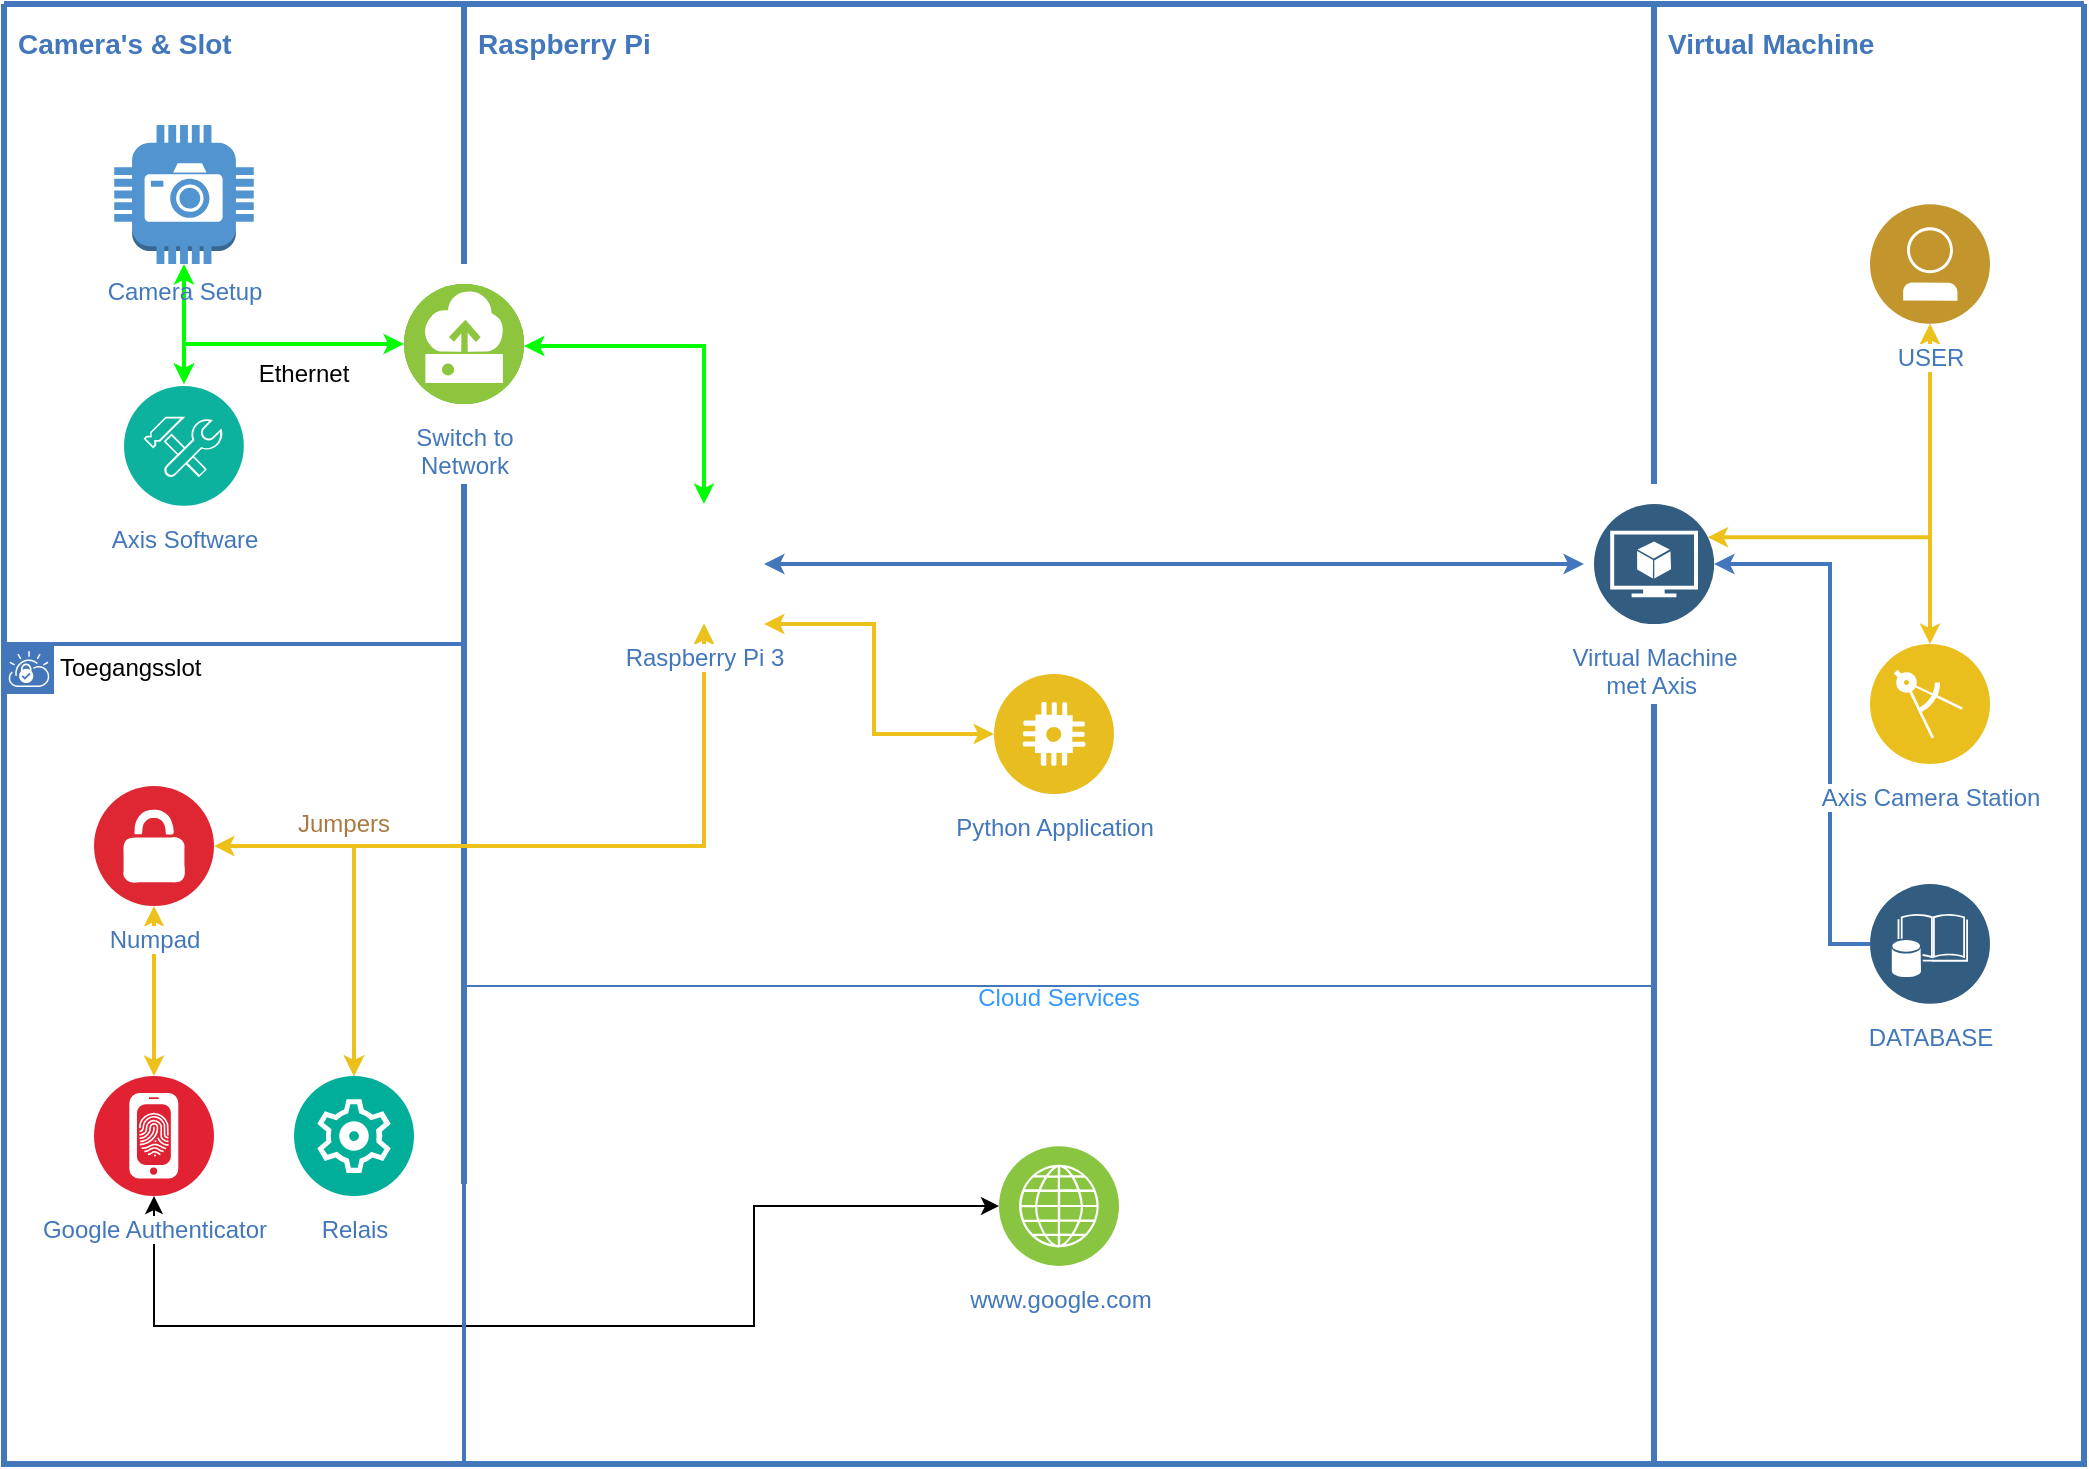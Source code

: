 <mxfile version="24.7.17">
  <diagram id="2f404044-711c-603c-8f00-f6bb4c023d3c" name="Page-1">
    <mxGraphModel dx="1306" dy="867" grid="1" gridSize="10" guides="1" tooltips="1" connect="1" arrows="1" fold="1" page="1" pageScale="1" pageWidth="1169" pageHeight="827" background="none" math="0" shadow="0">
      <root>
        <mxCell id="0" />
        <mxCell id="1" parent="0" />
        <mxCell id="Wx7Rd1c7TSOmOK6R7DE0-221" style="edgeStyle=orthogonalEdgeStyle;rounded=0;html=1;labelBackgroundColor=#ffffff;jettySize=auto;orthogonalLoop=1;strokeColor=#EDC11C;fontColor=#000000;startArrow=classic;strokeWidth=2;endSize=4;startSize=4;entryX=0.5;entryY=1;entryDx=0;entryDy=0;exitX=0.5;exitY=0;exitDx=0;exitDy=0;" edge="1" parent="1">
          <mxGeometry relative="1" as="geometry">
            <Array as="points">
              <mxPoint x="240" y="470" />
              <mxPoint x="415" y="470" />
            </Array>
            <mxPoint x="240" y="585" as="sourcePoint" />
            <mxPoint x="415" y="359" as="targetPoint" />
          </mxGeometry>
        </mxCell>
        <mxCell id="21" value="" style="swimlane;shadow=0;strokeColor=#4277BB;fillColor=#ffffff;fontColor=none;align=right;startSize=0;collapsible=0;noLabel=1;strokeWidth=3;" parent="1" vertex="1">
          <mxGeometry x="65" y="49" width="1040" height="730" as="geometry" />
        </mxCell>
        <mxCell id="Wx7Rd1c7TSOmOK6R7DE0-202" value="" style="html=1;labelBackgroundColor=#FF0000;startArrow=classic;startFill=1;startSize=6;endArrow=classic;endFill=1;endSize=6;jettySize=auto;orthogonalLoop=1;strokeWidth=1;fontSize=14;rounded=0;exitX=0;exitY=0.5;exitDx=0;exitDy=0;entryX=0.5;entryY=1;entryDx=0;entryDy=0;fontColor=#FF0000;" edge="1" parent="21" source="Wx7Rd1c7TSOmOK6R7DE0-201" target="Wx7Rd1c7TSOmOK6R7DE0-176">
          <mxGeometry width="60" height="60" relative="1" as="geometry">
            <mxPoint x="265" y="572" as="sourcePoint" />
            <mxPoint x="325" y="512" as="targetPoint" />
            <Array as="points">
              <mxPoint x="375" y="601" />
              <mxPoint x="375" y="661" />
              <mxPoint x="75" y="661" />
            </Array>
          </mxGeometry>
        </mxCell>
        <mxCell id="23" style="edgeStyle=orthogonalEdgeStyle;rounded=0;html=1;labelBackgroundColor=#ffffff;jettySize=auto;orthogonalLoop=1;strokeColor=#00FF00;fontColor=#000000;startArrow=classic;startFill=1;strokeWidth=2;endSize=4;startSize=4;" parent="21" edge="1">
          <mxGeometry relative="1" as="geometry">
            <mxPoint x="90" y="130" as="sourcePoint" />
            <mxPoint x="90" y="190" as="targetPoint" />
          </mxGeometry>
        </mxCell>
        <mxCell id="31" style="edgeStyle=orthogonalEdgeStyle;rounded=0;html=1;entryX=0;entryY=0.5;labelBackgroundColor=#ffffff;jettySize=auto;orthogonalLoop=1;strokeColor=#4277BB;fontColor=#000000;strokeWidth=2;endSize=4;startSize=4;startArrow=classic;startFill=1;entryDx=0;entryDy=0;" parent="21" source="6" edge="1">
          <mxGeometry relative="1" as="geometry">
            <mxPoint x="305" y="274.466" as="sourcePoint" />
            <mxPoint x="790" y="280" as="targetPoint" />
          </mxGeometry>
        </mxCell>
        <mxCell id="32" style="edgeStyle=orthogonalEdgeStyle;rounded=0;html=1;labelBackgroundColor=#ffffff;jettySize=auto;orthogonalLoop=1;strokeColor=#00FF00&#xa;;fontColor=#009900;startArrow=classic;strokeWidth=2;endSize=4;startSize=4;exitX=0.5;exitY=0;exitDx=0;exitDy=0;" parent="21" source="6" target="Wx7Rd1c7TSOmOK6R7DE0-177" edge="1">
          <mxGeometry relative="1" as="geometry">
            <Array as="points">
              <mxPoint x="350" y="171" />
            </Array>
            <mxPoint x="401.6" y="316" as="sourcePoint" />
            <mxPoint x="295.016" y="208.167" as="targetPoint" />
          </mxGeometry>
        </mxCell>
        <mxCell id="33" style="edgeStyle=orthogonalEdgeStyle;rounded=0;html=1;labelBackgroundColor=#ffffff;jettySize=auto;orthogonalLoop=1;strokeColor=#EDC11C;fontColor=#000000;startArrow=classic;strokeWidth=2;endSize=4;startSize=4;" parent="21" source="14" target="15" edge="1">
          <mxGeometry relative="1" as="geometry" />
        </mxCell>
        <mxCell id="34" style="edgeStyle=orthogonalEdgeStyle;rounded=0;html=1;entryX=1;entryY=0.25;labelBackgroundColor=#ffffff;jettySize=auto;orthogonalLoop=1;strokeColor=#EDC11C;fontColor=#000000;startArrow=classic;strokeWidth=2;endSize=4;startSize=4;entryDx=0;entryDy=0;" parent="21" source="14" target="Wx7Rd1c7TSOmOK6R7DE0-226" edge="1">
          <mxGeometry relative="1" as="geometry">
            <mxPoint x="847.046" y="267.018" as="targetPoint" />
            <Array as="points">
              <mxPoint x="963" y="267" />
            </Array>
          </mxGeometry>
        </mxCell>
        <mxCell id="35" style="edgeStyle=orthogonalEdgeStyle;rounded=0;html=1;entryX=1;entryY=0.5;labelBackgroundColor=#ffffff;jettySize=auto;orthogonalLoop=1;strokeColor=#4277BB;fontColor=#000000;strokeWidth=2;endSize=4;startSize=4;entryDx=0;entryDy=0;" parent="21" source="16" target="Wx7Rd1c7TSOmOK6R7DE0-226" edge="1">
          <mxGeometry relative="1" as="geometry">
            <mxPoint x="850" y="280" as="targetPoint" />
            <Array as="points">
              <mxPoint x="913" y="470" />
              <mxPoint x="913" y="280" />
            </Array>
          </mxGeometry>
        </mxCell>
        <mxCell id="62" style="edgeStyle=orthogonalEdgeStyle;rounded=0;html=1;labelBackgroundColor=#ffffff;startArrow=classic;startFill=1;startSize=4;endSize=4;jettySize=auto;orthogonalLoop=1;strokeColor=#00FF00;strokeWidth=2;fontSize=12;fontColor=#4277BB;" parent="21" target="5" edge="1">
          <mxGeometry relative="1" as="geometry">
            <Array as="points">
              <mxPoint x="90" y="170" />
            </Array>
            <mxPoint x="90" y="190" as="sourcePoint" />
          </mxGeometry>
        </mxCell>
        <mxCell id="5" value="Switch to&lt;div&gt;Network&lt;/div&gt;" style="aspect=fixed;perimeter=ellipsePerimeter;html=1;align=center;shadow=0;dashed=0;image;image=img/lib/ibm/infrastructure/edge_services.svg;strokeColor=#FF0000;fillColor=#FFFF66;gradientColor=none;fontColor=#4277BB;labelBackgroundColor=#ffffff;spacingTop=3;" parent="21" vertex="1">
          <mxGeometry x="200" y="140" width="60" height="60" as="geometry" />
        </mxCell>
        <mxCell id="14" value="USER" style="aspect=fixed;perimeter=ellipsePerimeter;html=1;align=center;shadow=0;dashed=0;image;image=img/lib/ibm/users/user.svg;strokeColor=#FF0000;fillColor=#FFFF66;gradientColor=none;fontColor=#4277BB;labelBackgroundColor=#ffffff;spacingTop=3;" parent="21" vertex="1">
          <mxGeometry x="933" y="100" width="60" height="60" as="geometry" />
        </mxCell>
        <mxCell id="15" value="Axis Camera Station" style="aspect=fixed;perimeter=ellipsePerimeter;html=1;align=center;shadow=0;dashed=0;image;image=img/lib/ibm/applications/enterprise_applications.svg;strokeColor=#FF0000;fillColor=#FFFF66;gradientColor=none;fontColor=#4277BB;labelBackgroundColor=#ffffff;spacingTop=3;" parent="21" vertex="1">
          <mxGeometry x="933" y="320" width="60" height="60" as="geometry" />
        </mxCell>
        <mxCell id="16" value="&lt;div&gt;DATABASE&lt;/div&gt;" style="aspect=fixed;perimeter=ellipsePerimeter;html=1;align=center;shadow=0;dashed=0;image;image=img/lib/ibm/data/enterprise_data.svg;strokeColor=#FF0000;fillColor=#FFFF66;gradientColor=none;fontColor=#4277BB;labelBackgroundColor=#ffffff;spacingTop=3;" parent="21" vertex="1">
          <mxGeometry x="933" y="440" width="60" height="60" as="geometry" />
        </mxCell>
        <mxCell id="22" value="Camera&#39;s &amp;amp; Slot" style="text;html=1;align=left;verticalAlign=middle;fontColor=#4277BB;shadow=0;dashed=0;strokeColor=none;fillColor=none;labelBackgroundColor=none;fontStyle=1;fontSize=14;spacingLeft=5;" parent="21" vertex="1">
          <mxGeometry y="10" width="150" height="20" as="geometry" />
        </mxCell>
        <mxCell id="43" value="" style="line;strokeWidth=3;direction=south;html=1;shadow=0;labelBackgroundColor=none;fillColor=none;gradientColor=none;fontSize=12;fontColor=#4277BB;align=right;strokeColor=#4277BB;" parent="21" vertex="1">
          <mxGeometry x="225" width="10" height="130" as="geometry" />
        </mxCell>
        <mxCell id="44" value="" style="line;strokeWidth=3;direction=south;html=1;shadow=0;labelBackgroundColor=none;fillColor=none;gradientColor=none;fontSize=12;fontColor=#4277BB;align=right;strokeColor=#4277BB;" parent="21" vertex="1">
          <mxGeometry x="225" y="240" width="10" height="350" as="geometry" />
        </mxCell>
        <mxCell id="46" value="" style="line;strokeWidth=3;direction=south;html=1;shadow=0;labelBackgroundColor=none;fillColor=none;gradientColor=none;fontSize=12;fontColor=#4277BB;align=right;strokeColor=#4277BB;" parent="21" vertex="1">
          <mxGeometry x="820" y="350" width="10" height="380" as="geometry" />
        </mxCell>
        <mxCell id="47" value="" style="line;strokeWidth=3;direction=south;html=1;shadow=0;labelBackgroundColor=none;fillColor=none;gradientColor=none;fontSize=12;fontColor=#4277BB;align=right;strokeColor=#4277BB;" parent="21" vertex="1">
          <mxGeometry x="820" width="10" height="240" as="geometry" />
        </mxCell>
        <mxCell id="48" value="Raspberry Pi" style="text;html=1;align=left;verticalAlign=middle;fontColor=#4277BB;shadow=0;dashed=0;strokeColor=none;fillColor=none;labelBackgroundColor=none;fontStyle=1;fontSize=14;spacingLeft=5;" parent="21" vertex="1">
          <mxGeometry x="230" y="10" width="150" height="20" as="geometry" />
        </mxCell>
        <mxCell id="49" value="Virtual Machine" style="text;html=1;align=left;verticalAlign=middle;fontColor=#4277BB;shadow=0;dashed=0;strokeColor=none;fillColor=none;labelBackgroundColor=none;fontStyle=1;fontSize=14;spacingLeft=5;" parent="21" vertex="1">
          <mxGeometry x="825" y="10" width="185" height="20" as="geometry" />
        </mxCell>
        <mxCell id="Wx7Rd1c7TSOmOK6R7DE0-64" value="" style="image;aspect=fixed;perimeter=ellipsePerimeter;html=1;align=center;shadow=0;dashed=0;fontColor=#4277BB;labelBackgroundColor=default;fontSize=12;spacingTop=3;image=img/lib/ibm/infrastructure/microservices_mesh.svg;" vertex="1" parent="21">
          <mxGeometry x="200" y="140" width="60" height="60" as="geometry" />
        </mxCell>
        <mxCell id="Wx7Rd1c7TSOmOK6R7DE0-174" value="Axis Software" style="image;aspect=fixed;perimeter=ellipsePerimeter;html=1;align=center;shadow=0;dashed=0;fontColor=#4277BB;labelBackgroundColor= 4277BB;fontSize=12;spacingTop=3;image=img/lib/ibm/management/service_management_tools.svg;" vertex="1" parent="21">
          <mxGeometry x="60" y="191" width="60" height="60" as="geometry" />
        </mxCell>
        <mxCell id="Wx7Rd1c7TSOmOK6R7DE0-175" value="Ethernet" style="text;html=1;align=center;verticalAlign=middle;whiteSpace=wrap;rounded=0;" vertex="1" parent="21">
          <mxGeometry x="120" y="170" width="60" height="30" as="geometry" />
        </mxCell>
        <mxCell id="Wx7Rd1c7TSOmOK6R7DE0-177" value="" style="image;aspect=fixed;perimeter=ellipsePerimeter;html=1;align=center;shadow=0;dashed=0;fontColor=#4277BB;labelBackgroundColor=default;fontSize=12;spacingTop=3;image=img/lib/ibm/vpc/Instance.svg;" vertex="1" parent="21">
          <mxGeometry x="200" y="140" width="60" height="60" as="geometry" />
        </mxCell>
        <mxCell id="Wx7Rd1c7TSOmOK6R7DE0-212" value="Python Application" style="image;aspect=fixed;perimeter=ellipsePerimeter;html=1;align=center;shadow=0;dashed=0;fontColor=#4277BB;labelBackgroundColor=default;fontSize=12;spacingTop=3;image=img/lib/ibm/applications/iot_application.svg;" vertex="1" parent="21">
          <mxGeometry x="495" y="335" width="60" height="60" as="geometry" />
        </mxCell>
        <mxCell id="Wx7Rd1c7TSOmOK6R7DE0-213" style="edgeStyle=orthogonalEdgeStyle;rounded=0;html=1;labelBackgroundColor=#ffffff;jettySize=auto;orthogonalLoop=1;strokeColor=#EDC11C;fontColor=#000000;startArrow=classic;strokeWidth=2;endSize=4;startSize=4;entryX=1;entryY=1;entryDx=0;entryDy=0;exitX=0;exitY=0.5;exitDx=0;exitDy=0;" edge="1" parent="21" source="Wx7Rd1c7TSOmOK6R7DE0-212" target="6">
          <mxGeometry relative="1" as="geometry">
            <Array as="points">
              <mxPoint x="435" y="365" />
              <mxPoint x="435" y="310" />
            </Array>
            <mxPoint x="165" y="431" as="sourcePoint" />
            <mxPoint x="360" y="320" as="targetPoint" />
          </mxGeometry>
        </mxCell>
        <mxCell id="Wx7Rd1c7TSOmOK6R7DE0-196" value="Toegangsslot" style="shape=mxgraph.ibm.box;prType=vpc;fontStyle=0;verticalAlign=top;align=left;spacingLeft=32;spacingTop=4;fillColor=none;rounded=0;whiteSpace=wrap;html=1;strokeColor=#4376BB;strokeWidth=2;dashed=0;container=1;spacing=-4;collapsible=0;expand=0;recursiveResize=0;" vertex="1" parent="21">
          <mxGeometry y="320" width="230" height="410" as="geometry" />
        </mxCell>
        <mxCell id="Wx7Rd1c7TSOmOK6R7DE0-176" value="Google Authenticator" style="image;aspect=fixed;perimeter=ellipsePerimeter;html=1;align=center;shadow=0;dashed=0;fontColor=#4277BB;labelBackgroundColor=default;fontSize=12;spacingTop=3;image=img/lib/ibm/security/identity_provider.svg;" vertex="1" parent="Wx7Rd1c7TSOmOK6R7DE0-196">
          <mxGeometry x="45" y="216" width="60" height="60" as="geometry" />
        </mxCell>
        <mxCell id="Wx7Rd1c7TSOmOK6R7DE0-215" value="Relais" style="image;aspect=fixed;perimeter=ellipsePerimeter;html=1;align=center;shadow=0;dashed=0;fontColor=#4277BB;labelBackgroundColor=default;fontSize=12;spacingTop=3;image=img/lib/ibm/management/cluster_management.svg;" vertex="1" parent="Wx7Rd1c7TSOmOK6R7DE0-196">
          <mxGeometry x="145" y="216" width="60" height="60" as="geometry" />
        </mxCell>
        <mxCell id="Wx7Rd1c7TSOmOK6R7DE0-218" value="&lt;font color=&quot;#aa7942&quot;&gt;Jumpers&lt;/font&gt;" style="text;html=1;align=center;verticalAlign=middle;whiteSpace=wrap;rounded=0;font=EDC11C;" vertex="1" parent="Wx7Rd1c7TSOmOK6R7DE0-196">
          <mxGeometry x="140" y="75" width="60" height="30" as="geometry" />
        </mxCell>
        <mxCell id="Wx7Rd1c7TSOmOK6R7DE0-222" style="edgeStyle=orthogonalEdgeStyle;rounded=0;html=1;labelBackgroundColor=#ffffff;jettySize=auto;orthogonalLoop=1;strokeColor=#EDC11C;fontColor=#000000;startArrow=classic;strokeWidth=2;endSize=4;startSize=4;entryX=0.5;entryY=1;entryDx=0;entryDy=0;exitX=0.5;exitY=0;exitDx=0;exitDy=0;" edge="1" parent="Wx7Rd1c7TSOmOK6R7DE0-196" source="Wx7Rd1c7TSOmOK6R7DE0-176" target="Wx7Rd1c7TSOmOK6R7DE0-200">
          <mxGeometry relative="1" as="geometry">
            <Array as="points">
              <mxPoint x="75" y="191" />
              <mxPoint x="75" y="191" />
            </Array>
            <mxPoint x="185" y="226" as="sourcePoint" />
            <mxPoint x="360" as="targetPoint" />
          </mxGeometry>
        </mxCell>
        <mxCell id="Wx7Rd1c7TSOmOK6R7DE0-200" value="Numpad" style="image;aspect=fixed;perimeter=ellipsePerimeter;html=1;align=center;shadow=0;dashed=0;fontColor=#4277BB;labelBackgroundColor=default;fontSize=12;spacingTop=3;image=img/lib/ibm/security/vpn.svg;" vertex="1" parent="Wx7Rd1c7TSOmOK6R7DE0-196">
          <mxGeometry x="45" y="71" width="60" height="60" as="geometry" />
        </mxCell>
        <mxCell id="Wx7Rd1c7TSOmOK6R7DE0-205" style="edgeStyle=orthogonalEdgeStyle;rounded=0;html=1;labelBackgroundColor=#ffffff;jettySize=auto;orthogonalLoop=1;strokeColor=#EDC11C;fontColor=#000000;startArrow=classic;strokeWidth=2;endSize=4;startSize=4;entryX=0.5;entryY=1;entryDx=0;entryDy=0;exitX=1;exitY=0.5;exitDx=0;exitDy=0;" edge="1" parent="21" source="Wx7Rd1c7TSOmOK6R7DE0-200" target="6">
          <mxGeometry relative="1" as="geometry">
            <Array as="points" />
            <mxPoint x="365" y="480" as="sourcePoint" />
            <mxPoint x="270" y="400" as="targetPoint" />
          </mxGeometry>
        </mxCell>
        <mxCell id="Wx7Rd1c7TSOmOK6R7DE0-216" style="edgeStyle=orthogonalEdgeStyle;rounded=0;html=1;labelBackgroundColor=#ffffff;jettySize=auto;orthogonalLoop=1;strokeColor=#EDC11C;fontColor=#000000;startArrow=classic;strokeWidth=2;endSize=4;startSize=4;entryX=0.5;entryY=1;entryDx=0;entryDy=0;exitX=0.5;exitY=0;exitDx=0;exitDy=0;" edge="1" parent="21" source="Wx7Rd1c7TSOmOK6R7DE0-215" target="6">
          <mxGeometry relative="1" as="geometry">
            <Array as="points">
              <mxPoint x="175" y="421" />
              <mxPoint x="350" y="421" />
            </Array>
            <mxPoint x="115" y="431" as="sourcePoint" />
            <mxPoint x="360" y="320" as="targetPoint" />
          </mxGeometry>
        </mxCell>
        <mxCell id="6" value="Raspberry Pi 3" style="aspect=fixed;html=1;align=center;shadow=0;dashed=0;image;image=https://cdn1.iconfinder.com/data/icons/fruit-136/64/Fruit_iconfree_Filled_Outline_raspberry-healthy-organic-food-fruit_icon-128.png;strokeColor=#FF0000;fillColor=#FFFF66;gradientColor=none;fontColor=#4277BB;labelBackgroundColor=#ffffff;spacingTop=3;imageAspect=0;" parent="21" vertex="1">
          <mxGeometry x="320" y="250" width="60" height="60" as="geometry" />
        </mxCell>
        <mxCell id="Wx7Rd1c7TSOmOK6R7DE0-223" value="&lt;font color=&quot;#4277bb&quot;&gt;&lt;span style=&quot;caret-color: rgb(66, 119, 187);&quot;&gt;Camera Setup&lt;/span&gt;&lt;/font&gt;&lt;div&gt;&lt;font color=&quot;#4277bb&quot;&gt;&lt;span style=&quot;caret-color: rgb(66, 119, 187);&quot;&gt;&lt;br&gt;&lt;/span&gt;&lt;/font&gt;&lt;/div&gt;" style="outlineConnect=0;dashed=0;verticalLabelPosition=bottom;verticalAlign=top;align=center;html=1;shape=mxgraph.aws3.camera;fillColor=#5294CF;gradientColor=none;" vertex="1" parent="21">
          <mxGeometry x="55.12" y="60.5" width="69.75" height="69.5" as="geometry" />
        </mxCell>
        <mxCell id="Wx7Rd1c7TSOmOK6R7DE0-226" value="Virtual Machine&lt;div&gt;met Axis&amp;nbsp;&lt;/div&gt;" style="image;aspect=fixed;perimeter=ellipsePerimeter;html=1;align=center;shadow=0;dashed=0;fontColor=#4277BB;labelBackgroundColor=default;fontSize=12;spacingTop=3;image=img/lib/ibm/data/model.svg;" vertex="1" parent="21">
          <mxGeometry x="795" y="250" width="60" height="60" as="geometry" />
        </mxCell>
        <mxCell id="Wx7Rd1c7TSOmOK6R7DE0-203" value="&lt;font color=&quot;#3399ff&quot;&gt;Cloud Services&lt;/font&gt;" style="fontStyle=0;verticalAlign=top;align=center;spacingTop=-2;fillColor=none;rounded=0;whiteSpace=wrap;html=1;strokeColor=#4376BB;strokeWidth=1;dashed=0;container=1;collapsible=0;expand=0;recursiveResize=0;spacing=-4;" vertex="1" parent="21">
          <mxGeometry x="230" y="491" width="595" height="239" as="geometry" />
        </mxCell>
        <mxCell id="Wx7Rd1c7TSOmOK6R7DE0-201" value="www.google.com" style="image;aspect=fixed;perimeter=ellipsePerimeter;html=1;align=center;shadow=0;dashed=0;fontColor=#4277BB;labelBackgroundColor=default;fontSize=12;spacingTop=3;image=img/lib/ibm/infrastructure/channels.svg;" vertex="1" parent="Wx7Rd1c7TSOmOK6R7DE0-203">
          <mxGeometry x="267.5" y="80" width="60" height="60" as="geometry" />
        </mxCell>
      </root>
    </mxGraphModel>
  </diagram>
</mxfile>
